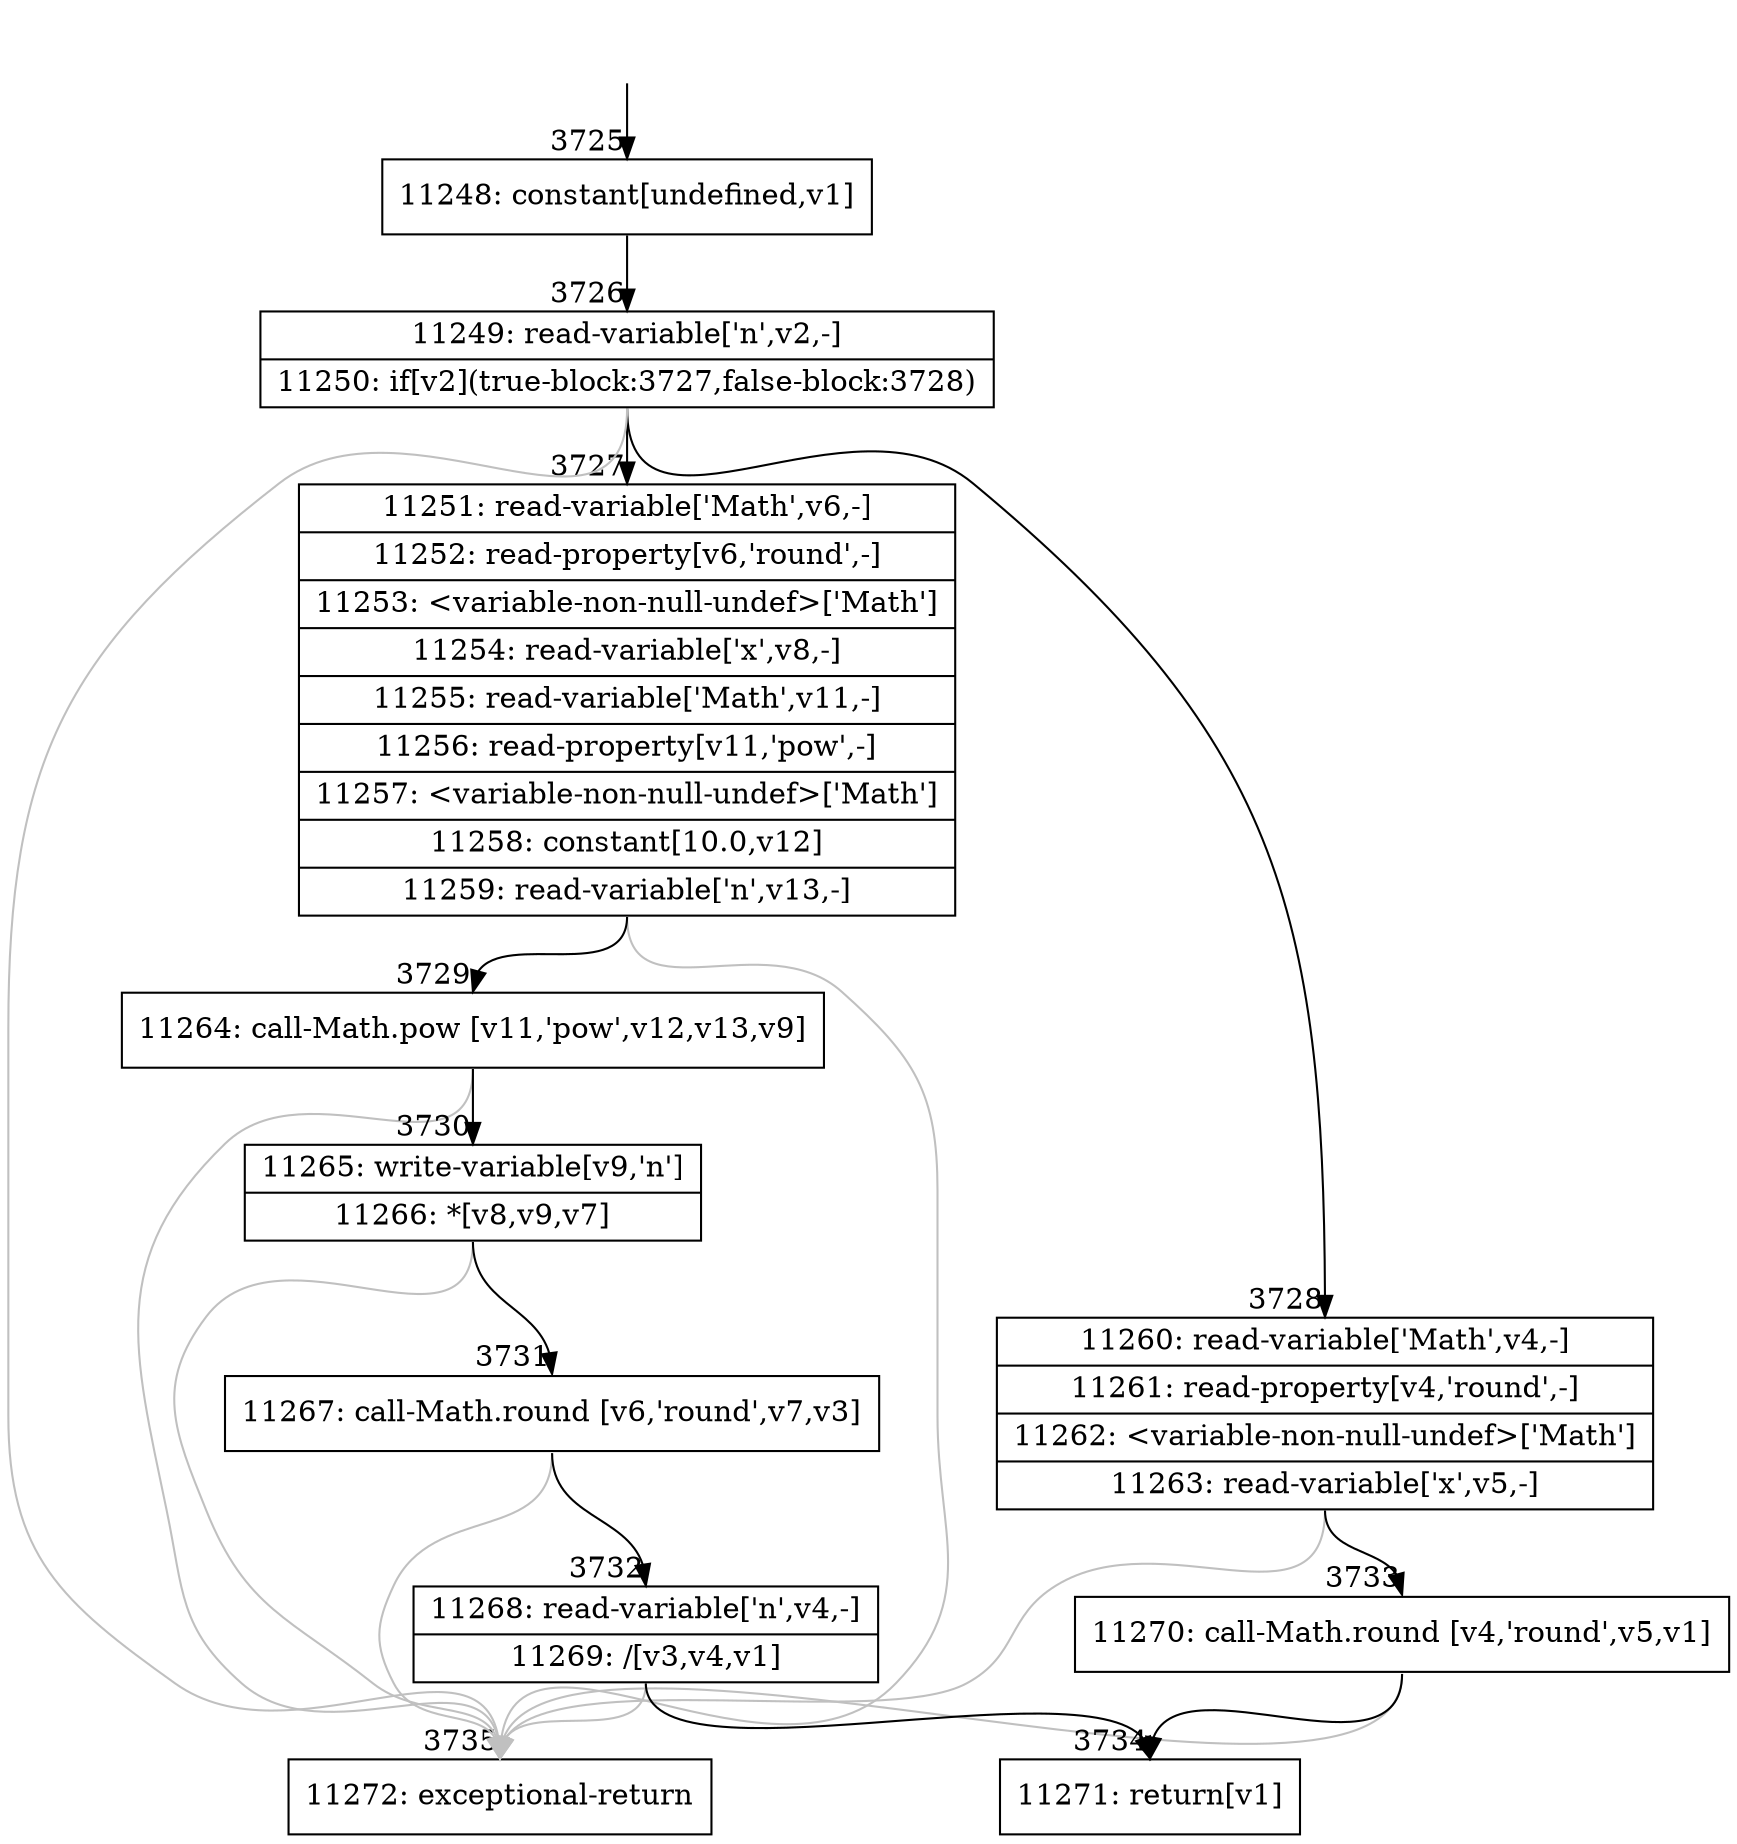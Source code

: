 digraph {
rankdir="TD"
BB_entry342[shape=none,label=""];
BB_entry342 -> BB3725 [tailport=s, headport=n, headlabel="    3725"]
BB3725 [shape=record label="{11248: constant[undefined,v1]}" ] 
BB3725 -> BB3726 [tailport=s, headport=n, headlabel="      3726"]
BB3726 [shape=record label="{11249: read-variable['n',v2,-]|11250: if[v2](true-block:3727,false-block:3728)}" ] 
BB3726 -> BB3727 [tailport=s, headport=n, headlabel="      3727"]
BB3726 -> BB3728 [tailport=s, headport=n, headlabel="      3728"]
BB3726 -> BB3735 [tailport=s, headport=n, color=gray, headlabel="      3735"]
BB3727 [shape=record label="{11251: read-variable['Math',v6,-]|11252: read-property[v6,'round',-]|11253: \<variable-non-null-undef\>['Math']|11254: read-variable['x',v8,-]|11255: read-variable['Math',v11,-]|11256: read-property[v11,'pow',-]|11257: \<variable-non-null-undef\>['Math']|11258: constant[10.0,v12]|11259: read-variable['n',v13,-]}" ] 
BB3727 -> BB3729 [tailport=s, headport=n, headlabel="      3729"]
BB3727 -> BB3735 [tailport=s, headport=n, color=gray]
BB3728 [shape=record label="{11260: read-variable['Math',v4,-]|11261: read-property[v4,'round',-]|11262: \<variable-non-null-undef\>['Math']|11263: read-variable['x',v5,-]}" ] 
BB3728 -> BB3733 [tailport=s, headport=n, headlabel="      3733"]
BB3728 -> BB3735 [tailport=s, headport=n, color=gray]
BB3729 [shape=record label="{11264: call-Math.pow [v11,'pow',v12,v13,v9]}" ] 
BB3729 -> BB3730 [tailport=s, headport=n, headlabel="      3730"]
BB3729 -> BB3735 [tailport=s, headport=n, color=gray]
BB3730 [shape=record label="{11265: write-variable[v9,'n']|11266: *[v8,v9,v7]}" ] 
BB3730 -> BB3731 [tailport=s, headport=n, headlabel="      3731"]
BB3730 -> BB3735 [tailport=s, headport=n, color=gray]
BB3731 [shape=record label="{11267: call-Math.round [v6,'round',v7,v3]}" ] 
BB3731 -> BB3732 [tailport=s, headport=n, headlabel="      3732"]
BB3731 -> BB3735 [tailport=s, headport=n, color=gray]
BB3732 [shape=record label="{11268: read-variable['n',v4,-]|11269: /[v3,v4,v1]}" ] 
BB3732 -> BB3734 [tailport=s, headport=n, headlabel="      3734"]
BB3732 -> BB3735 [tailport=s, headport=n, color=gray]
BB3733 [shape=record label="{11270: call-Math.round [v4,'round',v5,v1]}" ] 
BB3733 -> BB3734 [tailport=s, headport=n]
BB3733 -> BB3735 [tailport=s, headport=n, color=gray]
BB3734 [shape=record label="{11271: return[v1]}" ] 
BB3735 [shape=record label="{11272: exceptional-return}" ] 
//#$~ 2182
}
